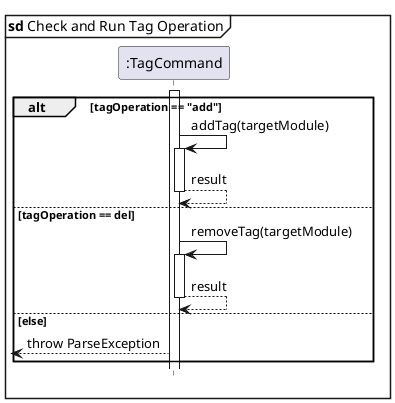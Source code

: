 @startuml
'https://plantuml.com/sequence-diagram

skinparam shadowing false
participant ":TagCommand" as TagCommand
hide footbox

mainframe **sd** Check and Run Tag Operation

activate TagCommand

alt tagOperation == "add"
TagCommand -> TagCommand:addTag(targetModule)
activate TagCommand
return result

else tagOperation == del
TagCommand -> TagCommand:removeTag(targetModule)
activate TagCommand
return result

else else
[<-- TagCommand: throw ParseException

end

@enduml